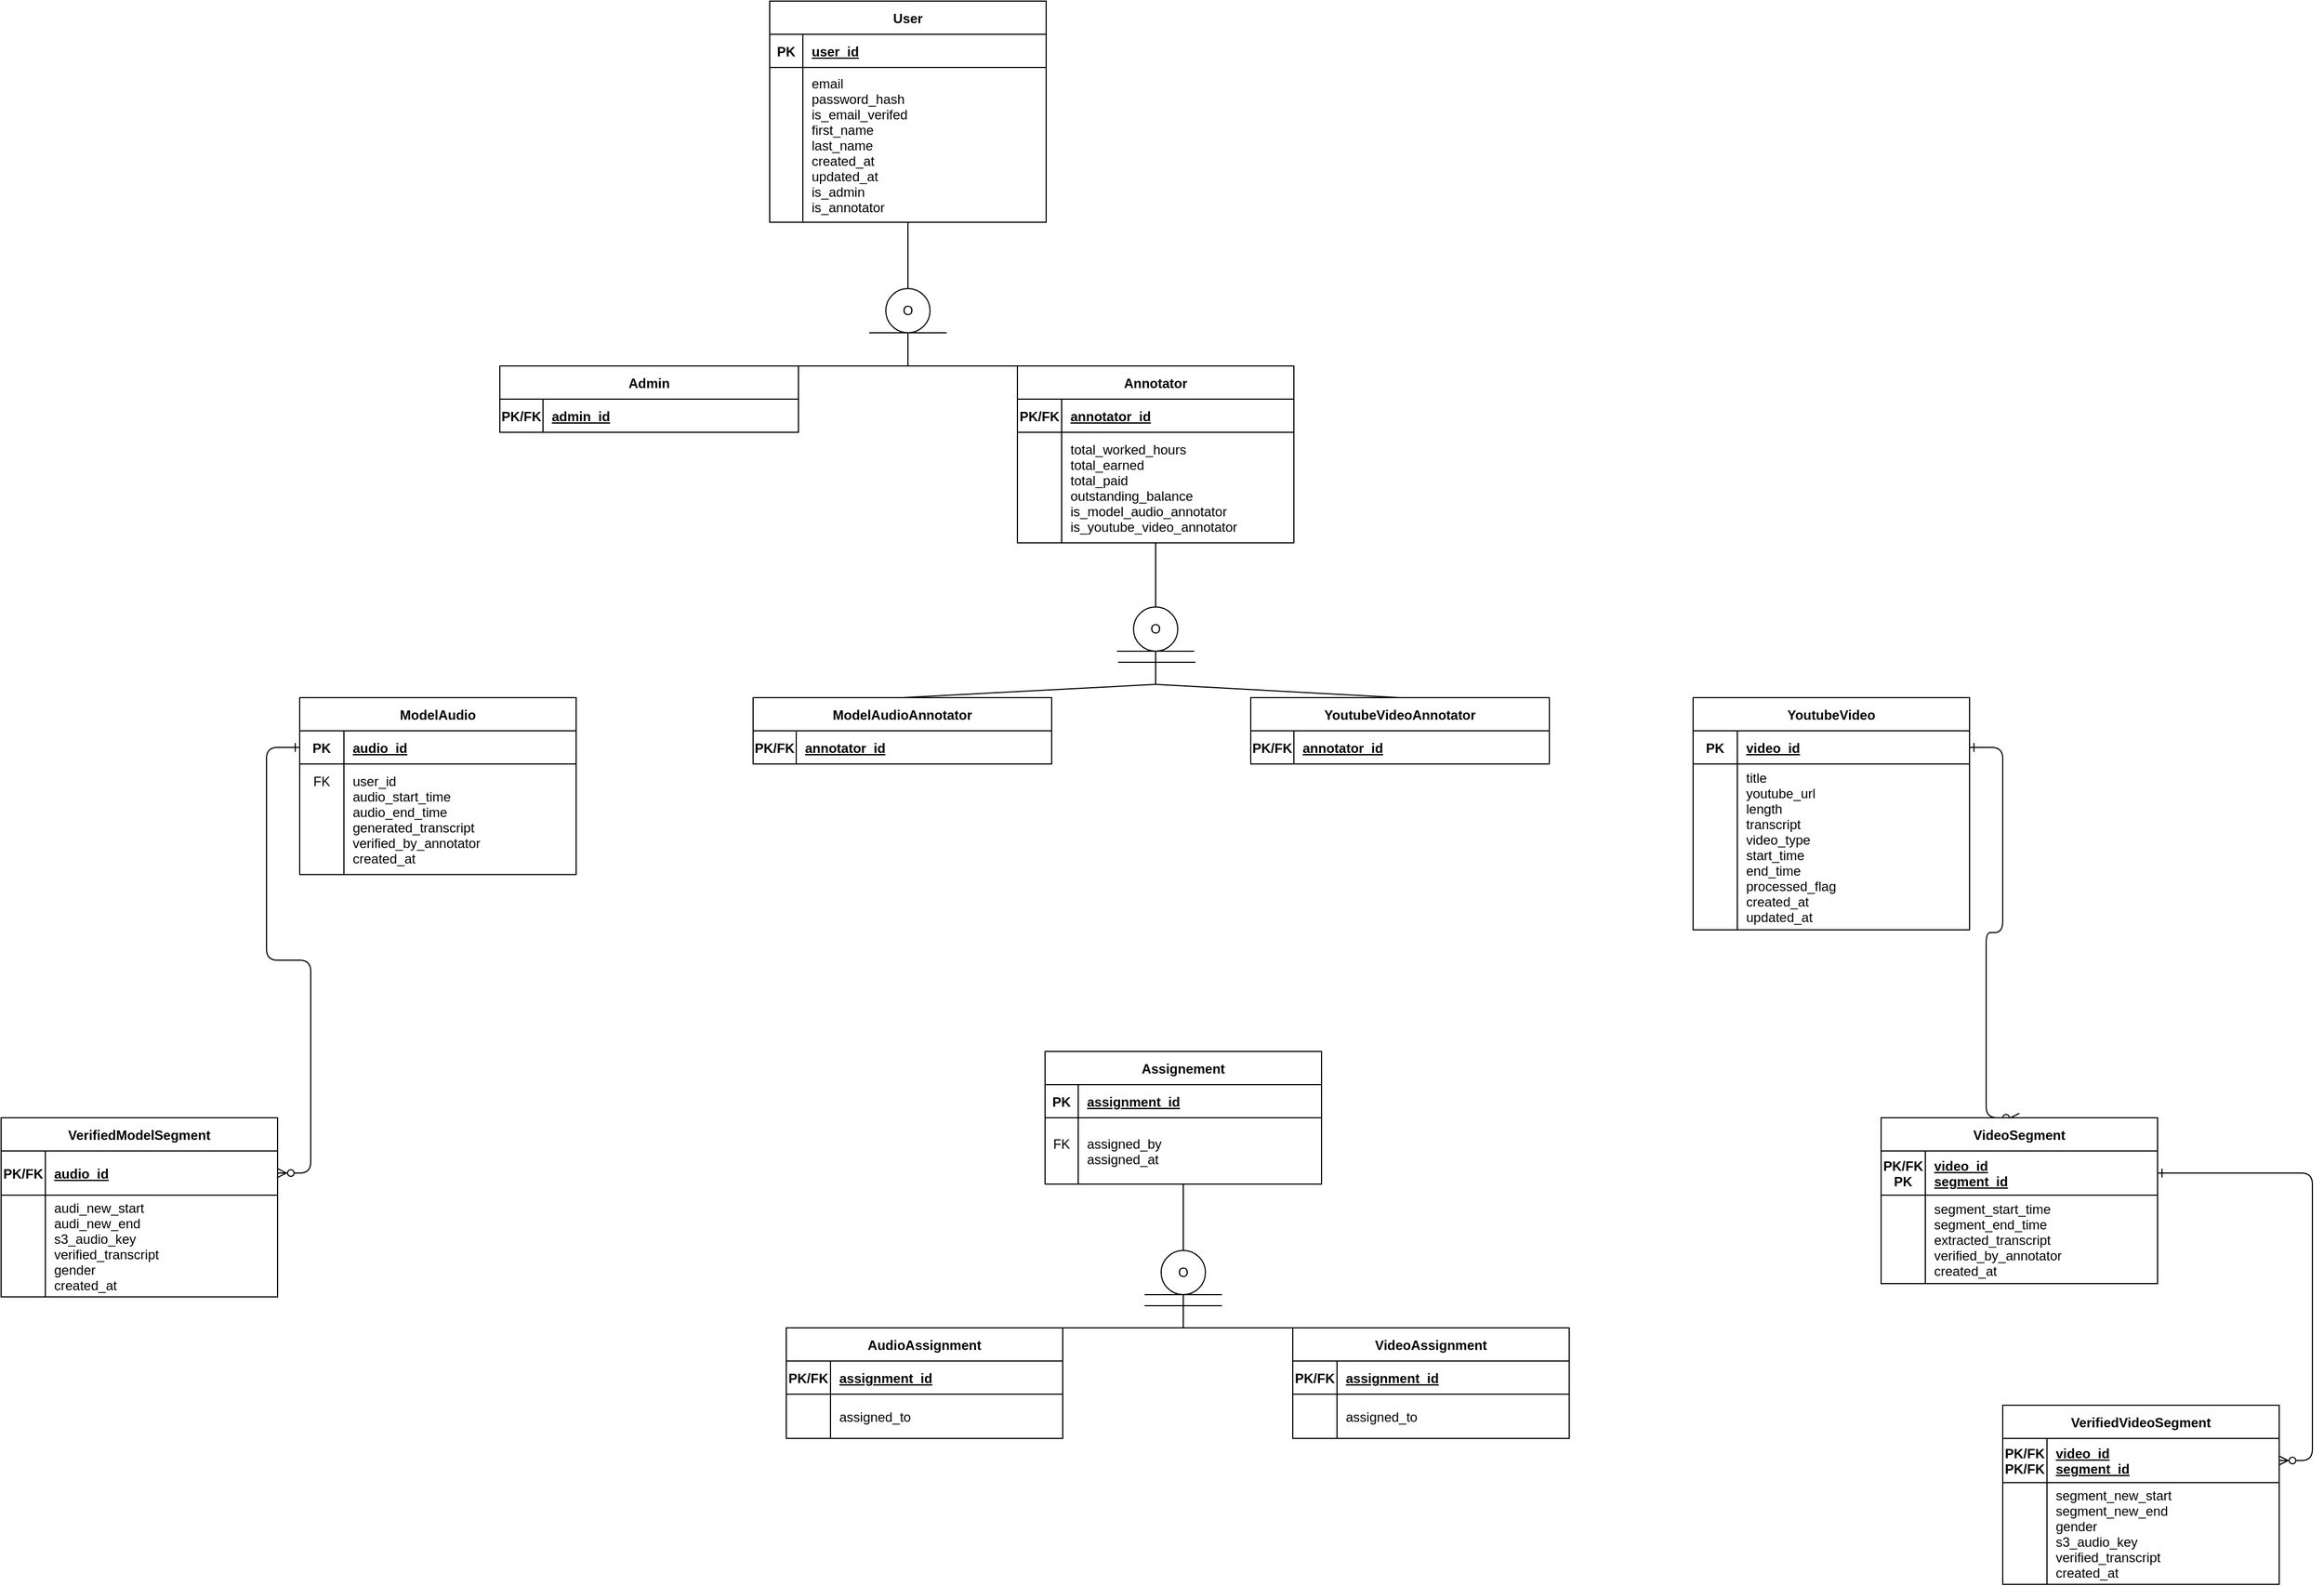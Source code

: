 <mxfile version="26.0.2">
  <diagram id="R2lEEEUBdFMjLlhIrx00" name="Page-1">
    <mxGraphModel dx="2233" dy="593" grid="1" gridSize="10" guides="1" tooltips="1" connect="1" arrows="1" fold="1" page="1" pageScale="1" pageWidth="850" pageHeight="1100" math="0" shadow="0" extFonts="Permanent Marker^https://fonts.googleapis.com/css?family=Permanent+Marker">
      <root>
        <mxCell id="0" />
        <mxCell id="1" parent="0" />
        <mxCell id="C-vyLk0tnHw3VtMMgP7b-2" value="Admin" style="shape=table;startSize=30;container=1;collapsible=1;childLayout=tableLayout;fixedRows=1;rowLines=0;fontStyle=1;align=center;resizeLast=1;" parent="1" vertex="1">
          <mxGeometry x="-29" y="430" width="270" height="60" as="geometry" />
        </mxCell>
        <mxCell id="C-vyLk0tnHw3VtMMgP7b-3" value="" style="shape=partialRectangle;collapsible=0;dropTarget=0;pointerEvents=0;fillColor=none;points=[[0,0.5],[1,0.5]];portConstraint=eastwest;top=0;left=0;right=0;bottom=1;" parent="C-vyLk0tnHw3VtMMgP7b-2" vertex="1">
          <mxGeometry y="30" width="270" height="30" as="geometry" />
        </mxCell>
        <mxCell id="C-vyLk0tnHw3VtMMgP7b-4" value="PK/FK" style="shape=partialRectangle;overflow=hidden;connectable=0;fillColor=none;top=0;left=0;bottom=0;right=0;fontStyle=1;" parent="C-vyLk0tnHw3VtMMgP7b-3" vertex="1">
          <mxGeometry width="39" height="30" as="geometry">
            <mxRectangle width="39" height="30" as="alternateBounds" />
          </mxGeometry>
        </mxCell>
        <mxCell id="C-vyLk0tnHw3VtMMgP7b-5" value="admin_id" style="shape=partialRectangle;overflow=hidden;connectable=0;fillColor=none;top=0;left=0;bottom=0;right=0;align=left;spacingLeft=6;fontStyle=5;" parent="C-vyLk0tnHw3VtMMgP7b-3" vertex="1">
          <mxGeometry x="39" width="231" height="30" as="geometry">
            <mxRectangle width="231" height="30" as="alternateBounds" />
          </mxGeometry>
        </mxCell>
        <mxCell id="C-vyLk0tnHw3VtMMgP7b-13" value="Annotator" style="shape=table;startSize=30;container=1;collapsible=1;childLayout=tableLayout;fixedRows=1;rowLines=0;fontStyle=1;align=center;resizeLast=1;" parent="1" vertex="1">
          <mxGeometry x="439" y="430" width="250" height="160" as="geometry" />
        </mxCell>
        <mxCell id="C-vyLk0tnHw3VtMMgP7b-14" value="" style="shape=partialRectangle;collapsible=0;dropTarget=0;pointerEvents=0;fillColor=none;points=[[0,0.5],[1,0.5]];portConstraint=eastwest;top=0;left=0;right=0;bottom=1;" parent="C-vyLk0tnHw3VtMMgP7b-13" vertex="1">
          <mxGeometry y="30" width="250" height="30" as="geometry" />
        </mxCell>
        <mxCell id="C-vyLk0tnHw3VtMMgP7b-15" value="PK/FK" style="shape=partialRectangle;overflow=hidden;connectable=0;fillColor=none;top=0;left=0;bottom=0;right=0;fontStyle=1;" parent="C-vyLk0tnHw3VtMMgP7b-14" vertex="1">
          <mxGeometry width="40" height="30" as="geometry">
            <mxRectangle width="40" height="30" as="alternateBounds" />
          </mxGeometry>
        </mxCell>
        <mxCell id="C-vyLk0tnHw3VtMMgP7b-16" value="annotator_id" style="shape=partialRectangle;overflow=hidden;connectable=0;fillColor=none;top=0;left=0;bottom=0;right=0;align=left;spacingLeft=6;fontStyle=5;" parent="C-vyLk0tnHw3VtMMgP7b-14" vertex="1">
          <mxGeometry x="40" width="210" height="30" as="geometry">
            <mxRectangle width="210" height="30" as="alternateBounds" />
          </mxGeometry>
        </mxCell>
        <mxCell id="C-vyLk0tnHw3VtMMgP7b-17" value="" style="shape=partialRectangle;collapsible=0;dropTarget=0;pointerEvents=0;fillColor=none;points=[[0,0.5],[1,0.5]];portConstraint=eastwest;top=0;left=0;right=0;bottom=0;" parent="C-vyLk0tnHw3VtMMgP7b-13" vertex="1">
          <mxGeometry y="60" width="250" height="100" as="geometry" />
        </mxCell>
        <mxCell id="C-vyLk0tnHw3VtMMgP7b-18" value="" style="shape=partialRectangle;overflow=hidden;connectable=0;fillColor=none;top=0;left=0;bottom=0;right=0;" parent="C-vyLk0tnHw3VtMMgP7b-17" vertex="1">
          <mxGeometry width="40" height="100" as="geometry">
            <mxRectangle width="40" height="100" as="alternateBounds" />
          </mxGeometry>
        </mxCell>
        <mxCell id="C-vyLk0tnHw3VtMMgP7b-19" value="total_worked_hours&#xa;total_earned&#xa;total_paid&#xa;outstanding_balance&#xa;is_model_audio_annotator&#xa;is_youtube_video_annotator" style="shape=partialRectangle;overflow=hidden;connectable=0;fillColor=none;top=0;left=0;bottom=0;right=0;align=left;spacingLeft=6;" parent="C-vyLk0tnHw3VtMMgP7b-17" vertex="1">
          <mxGeometry x="40" width="210" height="100" as="geometry">
            <mxRectangle width="210" height="100" as="alternateBounds" />
          </mxGeometry>
        </mxCell>
        <mxCell id="C-vyLk0tnHw3VtMMgP7b-23" value="User" style="shape=table;startSize=30;container=1;collapsible=1;childLayout=tableLayout;fixedRows=1;rowLines=0;fontStyle=1;align=center;resizeLast=1;" parent="1" vertex="1">
          <mxGeometry x="215" y="100" width="250" height="200" as="geometry" />
        </mxCell>
        <mxCell id="C-vyLk0tnHw3VtMMgP7b-24" value="" style="shape=partialRectangle;collapsible=0;dropTarget=0;pointerEvents=0;fillColor=none;points=[[0,0.5],[1,0.5]];portConstraint=eastwest;top=0;left=0;right=0;bottom=1;" parent="C-vyLk0tnHw3VtMMgP7b-23" vertex="1">
          <mxGeometry y="30" width="250" height="30" as="geometry" />
        </mxCell>
        <mxCell id="C-vyLk0tnHw3VtMMgP7b-25" value="PK" style="shape=partialRectangle;overflow=hidden;connectable=0;fillColor=none;top=0;left=0;bottom=0;right=0;fontStyle=1;" parent="C-vyLk0tnHw3VtMMgP7b-24" vertex="1">
          <mxGeometry width="30" height="30" as="geometry">
            <mxRectangle width="30" height="30" as="alternateBounds" />
          </mxGeometry>
        </mxCell>
        <mxCell id="C-vyLk0tnHw3VtMMgP7b-26" value="user_id" style="shape=partialRectangle;overflow=hidden;connectable=0;fillColor=none;top=0;left=0;bottom=0;right=0;align=left;spacingLeft=6;fontStyle=5;" parent="C-vyLk0tnHw3VtMMgP7b-24" vertex="1">
          <mxGeometry x="30" width="220" height="30" as="geometry">
            <mxRectangle width="220" height="30" as="alternateBounds" />
          </mxGeometry>
        </mxCell>
        <mxCell id="C-vyLk0tnHw3VtMMgP7b-27" value="" style="shape=partialRectangle;collapsible=0;dropTarget=0;pointerEvents=0;fillColor=none;points=[[0,0.5],[1,0.5]];portConstraint=eastwest;top=0;left=0;right=0;bottom=0;" parent="C-vyLk0tnHw3VtMMgP7b-23" vertex="1">
          <mxGeometry y="60" width="250" height="140" as="geometry" />
        </mxCell>
        <mxCell id="C-vyLk0tnHw3VtMMgP7b-28" value="" style="shape=partialRectangle;overflow=hidden;connectable=0;fillColor=none;top=0;left=0;bottom=0;right=0;" parent="C-vyLk0tnHw3VtMMgP7b-27" vertex="1">
          <mxGeometry width="30" height="140" as="geometry">
            <mxRectangle width="30" height="140" as="alternateBounds" />
          </mxGeometry>
        </mxCell>
        <mxCell id="C-vyLk0tnHw3VtMMgP7b-29" value="email&#xa;password_hash&#xa;is_email_verifed&#xa;first_name&#xa;last_name&#xa;created_at&#xa;updated_at&#xa;is_admin&#xa;is_annotator" style="shape=partialRectangle;overflow=hidden;connectable=0;fillColor=none;top=0;left=0;bottom=0;right=0;align=left;spacingLeft=6;" parent="C-vyLk0tnHw3VtMMgP7b-27" vertex="1">
          <mxGeometry x="30" width="220" height="140" as="geometry">
            <mxRectangle width="220" height="140" as="alternateBounds" />
          </mxGeometry>
        </mxCell>
        <mxCell id="YMVUFr-xR-va6R2m_7x8-7" value="" style="endArrow=none;html=1;rounded=0;exitX=0.5;exitY=0;exitDx=0;exitDy=0;" edge="1" parent="1" source="C-vyLk0tnHw3VtMMgP7b-2">
          <mxGeometry width="50" height="50" relative="1" as="geometry">
            <mxPoint x="380" y="370" as="sourcePoint" />
            <mxPoint x="340" y="302" as="targetPoint" />
            <Array as="points">
              <mxPoint x="340" y="430" />
            </Array>
          </mxGeometry>
        </mxCell>
        <mxCell id="YMVUFr-xR-va6R2m_7x8-8" value="" style="endArrow=none;html=1;rounded=0;exitX=0.5;exitY=0;exitDx=0;exitDy=0;" edge="1" parent="1">
          <mxGeometry width="50" height="50" relative="1" as="geometry">
            <mxPoint x="550" y="430" as="sourcePoint" />
            <mxPoint x="340" y="300" as="targetPoint" />
            <Array as="points">
              <mxPoint x="340" y="430" />
            </Array>
          </mxGeometry>
        </mxCell>
        <mxCell id="YMVUFr-xR-va6R2m_7x8-9" value="O" style="ellipse;whiteSpace=wrap;html=1;aspect=fixed;" vertex="1" parent="1">
          <mxGeometry x="320" y="360" width="40" height="40" as="geometry" />
        </mxCell>
        <mxCell id="YMVUFr-xR-va6R2m_7x8-17" value="" style="endArrow=none;html=1;rounded=0;" edge="1" parent="1">
          <mxGeometry width="50" height="50" relative="1" as="geometry">
            <mxPoint x="305" y="400" as="sourcePoint" />
            <mxPoint x="375" y="400" as="targetPoint" />
          </mxGeometry>
        </mxCell>
        <mxCell id="YMVUFr-xR-va6R2m_7x8-26" value="" style="endArrow=none;html=1;rounded=0;exitX=0.5;exitY=0;exitDx=0;exitDy=0;" edge="1" parent="1" source="YMVUFr-xR-va6R2m_7x8-46">
          <mxGeometry width="50" height="50" relative="1" as="geometry">
            <mxPoint x="335" y="730" as="sourcePoint" />
            <mxPoint x="564" y="590" as="targetPoint" />
            <Array as="points">
              <mxPoint x="564" y="718" />
            </Array>
          </mxGeometry>
        </mxCell>
        <mxCell id="YMVUFr-xR-va6R2m_7x8-27" value="" style="endArrow=none;html=1;rounded=0;exitX=0.5;exitY=0;exitDx=0;exitDy=0;" edge="1" parent="1" source="YMVUFr-xR-va6R2m_7x8-50">
          <mxGeometry width="50" height="50" relative="1" as="geometry">
            <mxPoint x="785" y="730" as="sourcePoint" />
            <mxPoint x="564" y="590" as="targetPoint" />
            <Array as="points">
              <mxPoint x="564" y="718" />
            </Array>
          </mxGeometry>
        </mxCell>
        <mxCell id="YMVUFr-xR-va6R2m_7x8-28" value="O" style="ellipse;whiteSpace=wrap;html=1;aspect=fixed;" vertex="1" parent="1">
          <mxGeometry x="544" y="648" width="40" height="40" as="geometry" />
        </mxCell>
        <mxCell id="YMVUFr-xR-va6R2m_7x8-29" value="" style="endArrow=none;html=1;rounded=0;" edge="1" parent="1">
          <mxGeometry width="50" height="50" relative="1" as="geometry">
            <mxPoint x="529" y="688" as="sourcePoint" />
            <mxPoint x="599" y="688" as="targetPoint" />
          </mxGeometry>
        </mxCell>
        <mxCell id="YMVUFr-xR-va6R2m_7x8-30" value="" style="endArrow=none;html=1;rounded=0;" edge="1" parent="1">
          <mxGeometry width="50" height="50" relative="1" as="geometry">
            <mxPoint x="530" y="698" as="sourcePoint" />
            <mxPoint x="600" y="698" as="targetPoint" />
          </mxGeometry>
        </mxCell>
        <mxCell id="YMVUFr-xR-va6R2m_7x8-46" value="ModelAudioAnnotator" style="shape=table;startSize=30;container=1;collapsible=1;childLayout=tableLayout;fixedRows=1;rowLines=0;fontStyle=1;align=center;resizeLast=1;" vertex="1" parent="1">
          <mxGeometry x="200" y="730" width="270" height="60" as="geometry" />
        </mxCell>
        <mxCell id="YMVUFr-xR-va6R2m_7x8-47" value="" style="shape=partialRectangle;collapsible=0;dropTarget=0;pointerEvents=0;fillColor=none;points=[[0,0.5],[1,0.5]];portConstraint=eastwest;top=0;left=0;right=0;bottom=1;" vertex="1" parent="YMVUFr-xR-va6R2m_7x8-46">
          <mxGeometry y="30" width="270" height="30" as="geometry" />
        </mxCell>
        <mxCell id="YMVUFr-xR-va6R2m_7x8-48" value="PK/FK" style="shape=partialRectangle;overflow=hidden;connectable=0;fillColor=none;top=0;left=0;bottom=0;right=0;fontStyle=1;" vertex="1" parent="YMVUFr-xR-va6R2m_7x8-47">
          <mxGeometry width="39" height="30" as="geometry">
            <mxRectangle width="39" height="30" as="alternateBounds" />
          </mxGeometry>
        </mxCell>
        <mxCell id="YMVUFr-xR-va6R2m_7x8-49" value="annotator_id" style="shape=partialRectangle;overflow=hidden;connectable=0;fillColor=none;top=0;left=0;bottom=0;right=0;align=left;spacingLeft=6;fontStyle=5;" vertex="1" parent="YMVUFr-xR-va6R2m_7x8-47">
          <mxGeometry x="39" width="231" height="30" as="geometry">
            <mxRectangle width="231" height="30" as="alternateBounds" />
          </mxGeometry>
        </mxCell>
        <mxCell id="YMVUFr-xR-va6R2m_7x8-50" value="YoutubeVideoAnnotator" style="shape=table;startSize=30;container=1;collapsible=1;childLayout=tableLayout;fixedRows=1;rowLines=0;fontStyle=1;align=center;resizeLast=1;" vertex="1" parent="1">
          <mxGeometry x="650" y="730" width="270" height="60" as="geometry" />
        </mxCell>
        <mxCell id="YMVUFr-xR-va6R2m_7x8-51" value="" style="shape=partialRectangle;collapsible=0;dropTarget=0;pointerEvents=0;fillColor=none;points=[[0,0.5],[1,0.5]];portConstraint=eastwest;top=0;left=0;right=0;bottom=1;" vertex="1" parent="YMVUFr-xR-va6R2m_7x8-50">
          <mxGeometry y="30" width="270" height="30" as="geometry" />
        </mxCell>
        <mxCell id="YMVUFr-xR-va6R2m_7x8-52" value="PK/FK" style="shape=partialRectangle;overflow=hidden;connectable=0;fillColor=none;top=0;left=0;bottom=0;right=0;fontStyle=1;" vertex="1" parent="YMVUFr-xR-va6R2m_7x8-51">
          <mxGeometry width="39" height="30" as="geometry">
            <mxRectangle width="39" height="30" as="alternateBounds" />
          </mxGeometry>
        </mxCell>
        <mxCell id="YMVUFr-xR-va6R2m_7x8-53" value="annotator_id" style="shape=partialRectangle;overflow=hidden;connectable=0;fillColor=none;top=0;left=0;bottom=0;right=0;align=left;spacingLeft=6;fontStyle=5;" vertex="1" parent="YMVUFr-xR-va6R2m_7x8-51">
          <mxGeometry x="39" width="231" height="30" as="geometry">
            <mxRectangle width="231" height="30" as="alternateBounds" />
          </mxGeometry>
        </mxCell>
        <mxCell id="YMVUFr-xR-va6R2m_7x8-55" value="" style="edgeStyle=entityRelationEdgeStyle;endArrow=ERzeroToMany;startArrow=ERone;endFill=1;startFill=0;entryX=0.5;entryY=0;entryDx=0;entryDy=0;exitX=1;exitY=0.5;exitDx=0;exitDy=0;" edge="1" parent="1" source="YMVUFr-xR-va6R2m_7x8-57" target="YMVUFr-xR-va6R2m_7x8-73">
          <mxGeometry width="100" height="100" relative="1" as="geometry">
            <mxPoint x="970" y="910" as="sourcePoint" />
            <mxPoint x="1050" y="940" as="targetPoint" />
            <Array as="points">
              <mxPoint x="1170" y="865" />
              <mxPoint x="1020" y="940" />
            </Array>
          </mxGeometry>
        </mxCell>
        <mxCell id="YMVUFr-xR-va6R2m_7x8-56" value="YoutubeVideo" style="shape=table;startSize=30;container=1;collapsible=1;childLayout=tableLayout;fixedRows=1;rowLines=0;fontStyle=1;align=center;resizeLast=1;" vertex="1" parent="1">
          <mxGeometry x="1050" y="730" width="250" height="210" as="geometry" />
        </mxCell>
        <mxCell id="YMVUFr-xR-va6R2m_7x8-57" value="" style="shape=partialRectangle;collapsible=0;dropTarget=0;pointerEvents=0;fillColor=none;points=[[0,0.5],[1,0.5]];portConstraint=eastwest;top=0;left=0;right=0;bottom=1;" vertex="1" parent="YMVUFr-xR-va6R2m_7x8-56">
          <mxGeometry y="30" width="250" height="30" as="geometry" />
        </mxCell>
        <mxCell id="YMVUFr-xR-va6R2m_7x8-58" value="PK" style="shape=partialRectangle;overflow=hidden;connectable=0;fillColor=none;top=0;left=0;bottom=0;right=0;fontStyle=1;" vertex="1" parent="YMVUFr-xR-va6R2m_7x8-57">
          <mxGeometry width="40" height="30" as="geometry">
            <mxRectangle width="40" height="30" as="alternateBounds" />
          </mxGeometry>
        </mxCell>
        <mxCell id="YMVUFr-xR-va6R2m_7x8-59" value="video_id" style="shape=partialRectangle;overflow=hidden;connectable=0;fillColor=none;top=0;left=0;bottom=0;right=0;align=left;spacingLeft=6;fontStyle=5;" vertex="1" parent="YMVUFr-xR-va6R2m_7x8-57">
          <mxGeometry x="40" width="210" height="30" as="geometry">
            <mxRectangle width="210" height="30" as="alternateBounds" />
          </mxGeometry>
        </mxCell>
        <mxCell id="YMVUFr-xR-va6R2m_7x8-60" value="" style="shape=partialRectangle;collapsible=0;dropTarget=0;pointerEvents=0;fillColor=none;points=[[0,0.5],[1,0.5]];portConstraint=eastwest;top=0;left=0;right=0;bottom=0;" vertex="1" parent="YMVUFr-xR-va6R2m_7x8-56">
          <mxGeometry y="60" width="250" height="150" as="geometry" />
        </mxCell>
        <mxCell id="YMVUFr-xR-va6R2m_7x8-61" value="" style="shape=partialRectangle;overflow=hidden;connectable=0;fillColor=none;top=0;left=0;bottom=0;right=0;" vertex="1" parent="YMVUFr-xR-va6R2m_7x8-60">
          <mxGeometry width="40" height="150" as="geometry">
            <mxRectangle width="40" height="150" as="alternateBounds" />
          </mxGeometry>
        </mxCell>
        <mxCell id="YMVUFr-xR-va6R2m_7x8-62" value="title&#xa;youtube_url&#xa;length&#xa;transcript&#xa;video_type&#xa;start_time&#xa;end_time&#xa;processed_flag&#xa;created_at&#xa;updated_at" style="shape=partialRectangle;overflow=hidden;connectable=0;fillColor=none;top=0;left=0;bottom=0;right=0;align=left;spacingLeft=6;" vertex="1" parent="YMVUFr-xR-va6R2m_7x8-60">
          <mxGeometry x="40" width="210" height="150" as="geometry">
            <mxRectangle width="210" height="150" as="alternateBounds" />
          </mxGeometry>
        </mxCell>
        <mxCell id="YMVUFr-xR-va6R2m_7x8-73" value="VideoSegment" style="shape=table;startSize=30;container=1;collapsible=1;childLayout=tableLayout;fixedRows=1;rowLines=0;fontStyle=1;align=center;resizeLast=1;" vertex="1" parent="1">
          <mxGeometry x="1220" y="1110" width="250" height="150.0" as="geometry" />
        </mxCell>
        <mxCell id="YMVUFr-xR-va6R2m_7x8-74" value="" style="shape=partialRectangle;collapsible=0;dropTarget=0;pointerEvents=0;fillColor=none;points=[[0,0.5],[1,0.5]];portConstraint=eastwest;top=0;left=0;right=0;bottom=1;" vertex="1" parent="YMVUFr-xR-va6R2m_7x8-73">
          <mxGeometry y="30" width="250" height="40" as="geometry" />
        </mxCell>
        <mxCell id="YMVUFr-xR-va6R2m_7x8-75" value="PK/FK&#xa;PK" style="shape=partialRectangle;overflow=hidden;connectable=0;fillColor=none;top=0;left=0;bottom=0;right=0;fontStyle=1;" vertex="1" parent="YMVUFr-xR-va6R2m_7x8-74">
          <mxGeometry width="40" height="40" as="geometry">
            <mxRectangle width="40" height="40" as="alternateBounds" />
          </mxGeometry>
        </mxCell>
        <mxCell id="YMVUFr-xR-va6R2m_7x8-76" value="video_id&#xa;segment_id" style="shape=partialRectangle;overflow=hidden;connectable=0;fillColor=none;top=0;left=0;bottom=0;right=0;align=left;spacingLeft=6;fontStyle=5;" vertex="1" parent="YMVUFr-xR-va6R2m_7x8-74">
          <mxGeometry x="40" width="210" height="40" as="geometry">
            <mxRectangle width="210" height="40" as="alternateBounds" />
          </mxGeometry>
        </mxCell>
        <mxCell id="YMVUFr-xR-va6R2m_7x8-77" value="" style="shape=partialRectangle;collapsible=0;dropTarget=0;pointerEvents=0;fillColor=none;points=[[0,0.5],[1,0.5]];portConstraint=eastwest;top=0;left=0;right=0;bottom=0;" vertex="1" parent="YMVUFr-xR-va6R2m_7x8-73">
          <mxGeometry y="70" width="250" height="80" as="geometry" />
        </mxCell>
        <mxCell id="YMVUFr-xR-va6R2m_7x8-78" value="" style="shape=partialRectangle;overflow=hidden;connectable=0;fillColor=none;top=0;left=0;bottom=0;right=0;" vertex="1" parent="YMVUFr-xR-va6R2m_7x8-77">
          <mxGeometry width="40" height="80" as="geometry">
            <mxRectangle width="40" height="80" as="alternateBounds" />
          </mxGeometry>
        </mxCell>
        <mxCell id="YMVUFr-xR-va6R2m_7x8-79" value="segment_start_time&#xa;segment_end_time&#xa;extracted_transcript&#xa;verified_by_annotator&#xa;created_at" style="shape=partialRectangle;overflow=hidden;connectable=0;fillColor=none;top=0;left=0;bottom=0;right=0;align=left;spacingLeft=6;" vertex="1" parent="YMVUFr-xR-va6R2m_7x8-77">
          <mxGeometry x="40" width="210" height="80" as="geometry">
            <mxRectangle width="210" height="80" as="alternateBounds" />
          </mxGeometry>
        </mxCell>
        <mxCell id="YMVUFr-xR-va6R2m_7x8-83" value="VerifiedVideoSegment" style="shape=table;startSize=30;container=1;collapsible=1;childLayout=tableLayout;fixedRows=1;rowLines=0;fontStyle=1;align=center;resizeLast=1;" vertex="1" parent="1">
          <mxGeometry x="1330" y="1370" width="250" height="162" as="geometry" />
        </mxCell>
        <mxCell id="YMVUFr-xR-va6R2m_7x8-84" value="" style="shape=partialRectangle;collapsible=0;dropTarget=0;pointerEvents=0;fillColor=none;points=[[0,0.5],[1,0.5]];portConstraint=eastwest;top=0;left=0;right=0;bottom=1;" vertex="1" parent="YMVUFr-xR-va6R2m_7x8-83">
          <mxGeometry y="30" width="250" height="40" as="geometry" />
        </mxCell>
        <mxCell id="YMVUFr-xR-va6R2m_7x8-85" value="PK/FK&#xa;PK/FK" style="shape=partialRectangle;overflow=hidden;connectable=0;fillColor=none;top=0;left=0;bottom=0;right=0;fontStyle=1;" vertex="1" parent="YMVUFr-xR-va6R2m_7x8-84">
          <mxGeometry width="40" height="40" as="geometry">
            <mxRectangle width="40" height="40" as="alternateBounds" />
          </mxGeometry>
        </mxCell>
        <mxCell id="YMVUFr-xR-va6R2m_7x8-86" value="video_id&#xa;segment_id" style="shape=partialRectangle;overflow=hidden;connectable=0;fillColor=none;top=0;left=0;bottom=0;right=0;align=left;spacingLeft=6;fontStyle=5;" vertex="1" parent="YMVUFr-xR-va6R2m_7x8-84">
          <mxGeometry x="40" width="210" height="40" as="geometry">
            <mxRectangle width="210" height="40" as="alternateBounds" />
          </mxGeometry>
        </mxCell>
        <mxCell id="YMVUFr-xR-va6R2m_7x8-87" value="" style="shape=partialRectangle;collapsible=0;dropTarget=0;pointerEvents=0;fillColor=none;points=[[0,0.5],[1,0.5]];portConstraint=eastwest;top=0;left=0;right=0;bottom=0;" vertex="1" parent="YMVUFr-xR-va6R2m_7x8-83">
          <mxGeometry y="70" width="250" height="92" as="geometry" />
        </mxCell>
        <mxCell id="YMVUFr-xR-va6R2m_7x8-88" value="" style="shape=partialRectangle;overflow=hidden;connectable=0;fillColor=none;top=0;left=0;bottom=0;right=0;" vertex="1" parent="YMVUFr-xR-va6R2m_7x8-87">
          <mxGeometry width="40" height="92" as="geometry">
            <mxRectangle width="40" height="92" as="alternateBounds" />
          </mxGeometry>
        </mxCell>
        <mxCell id="YMVUFr-xR-va6R2m_7x8-89" value="segment_new_start&#xa;segment_new_end&#xa;gender&#xa;s3_audio_key&#xa;verified_transcript&#xa;created_at" style="shape=partialRectangle;overflow=hidden;connectable=0;fillColor=none;top=0;left=0;bottom=0;right=0;align=left;spacingLeft=6;" vertex="1" parent="YMVUFr-xR-va6R2m_7x8-87">
          <mxGeometry x="40" width="210" height="92" as="geometry">
            <mxRectangle width="210" height="92" as="alternateBounds" />
          </mxGeometry>
        </mxCell>
        <mxCell id="YMVUFr-xR-va6R2m_7x8-90" value="" style="edgeStyle=entityRelationEdgeStyle;endArrow=ERzeroToMany;startArrow=ERone;endFill=1;startFill=0;exitX=1;exitY=0.5;exitDx=0;exitDy=0;" edge="1" parent="1" target="YMVUFr-xR-va6R2m_7x8-84">
          <mxGeometry width="100" height="100" relative="1" as="geometry">
            <mxPoint x="1470" y="1160" as="sourcePoint" />
            <mxPoint x="1515" y="1495" as="targetPoint" />
            <Array as="points">
              <mxPoint x="1340" y="1250" />
              <mxPoint x="1190" y="1325" />
            </Array>
          </mxGeometry>
        </mxCell>
        <mxCell id="YMVUFr-xR-va6R2m_7x8-92" value="ModelAudio" style="shape=table;startSize=30;container=1;collapsible=1;childLayout=tableLayout;fixedRows=1;rowLines=0;fontStyle=1;align=center;resizeLast=1;" vertex="1" parent="1">
          <mxGeometry x="-210" y="730" width="250" height="160" as="geometry" />
        </mxCell>
        <mxCell id="YMVUFr-xR-va6R2m_7x8-93" value="" style="shape=partialRectangle;collapsible=0;dropTarget=0;pointerEvents=0;fillColor=none;points=[[0,0.5],[1,0.5]];portConstraint=eastwest;top=0;left=0;right=0;bottom=1;" vertex="1" parent="YMVUFr-xR-va6R2m_7x8-92">
          <mxGeometry y="30" width="250" height="30" as="geometry" />
        </mxCell>
        <mxCell id="YMVUFr-xR-va6R2m_7x8-94" value="PK" style="shape=partialRectangle;overflow=hidden;connectable=0;fillColor=none;top=0;left=0;bottom=0;right=0;fontStyle=1;" vertex="1" parent="YMVUFr-xR-va6R2m_7x8-93">
          <mxGeometry width="40" height="30" as="geometry">
            <mxRectangle width="40" height="30" as="alternateBounds" />
          </mxGeometry>
        </mxCell>
        <mxCell id="YMVUFr-xR-va6R2m_7x8-95" value="audio_id" style="shape=partialRectangle;overflow=hidden;connectable=0;fillColor=none;top=0;left=0;bottom=0;right=0;align=left;spacingLeft=6;fontStyle=5;" vertex="1" parent="YMVUFr-xR-va6R2m_7x8-93">
          <mxGeometry x="40" width="210" height="30" as="geometry">
            <mxRectangle width="210" height="30" as="alternateBounds" />
          </mxGeometry>
        </mxCell>
        <mxCell id="YMVUFr-xR-va6R2m_7x8-96" value="" style="shape=partialRectangle;collapsible=0;dropTarget=0;pointerEvents=0;fillColor=none;points=[[0,0.5],[1,0.5]];portConstraint=eastwest;top=0;left=0;right=0;bottom=0;" vertex="1" parent="YMVUFr-xR-va6R2m_7x8-92">
          <mxGeometry y="60" width="250" height="100" as="geometry" />
        </mxCell>
        <mxCell id="YMVUFr-xR-va6R2m_7x8-97" value="FK&#xa;&#xa;&#xa;&#xa;&#xa;" style="shape=partialRectangle;overflow=hidden;connectable=0;fillColor=none;top=0;left=0;bottom=0;right=0;" vertex="1" parent="YMVUFr-xR-va6R2m_7x8-96">
          <mxGeometry width="40" height="100" as="geometry">
            <mxRectangle width="40" height="100" as="alternateBounds" />
          </mxGeometry>
        </mxCell>
        <mxCell id="YMVUFr-xR-va6R2m_7x8-98" value="user_id&#xa;audio_start_time&#xa;audio_end_time&#xa;generated_transcript&#xa;verified_by_annotator&#xa;created_at" style="shape=partialRectangle;overflow=hidden;connectable=0;fillColor=none;top=0;left=0;bottom=0;right=0;align=left;spacingLeft=6;" vertex="1" parent="YMVUFr-xR-va6R2m_7x8-96">
          <mxGeometry x="40" width="210" height="100" as="geometry">
            <mxRectangle width="210" height="100" as="alternateBounds" />
          </mxGeometry>
        </mxCell>
        <mxCell id="YMVUFr-xR-va6R2m_7x8-106" value="VerifiedModelSegment" style="shape=table;startSize=30;container=1;collapsible=1;childLayout=tableLayout;fixedRows=1;rowLines=0;fontStyle=1;align=center;resizeLast=1;" vertex="1" parent="1">
          <mxGeometry x="-480" y="1110" width="250" height="162" as="geometry" />
        </mxCell>
        <mxCell id="YMVUFr-xR-va6R2m_7x8-107" value="" style="shape=partialRectangle;collapsible=0;dropTarget=0;pointerEvents=0;fillColor=none;points=[[0,0.5],[1,0.5]];portConstraint=eastwest;top=0;left=0;right=0;bottom=1;" vertex="1" parent="YMVUFr-xR-va6R2m_7x8-106">
          <mxGeometry y="30" width="250" height="40" as="geometry" />
        </mxCell>
        <mxCell id="YMVUFr-xR-va6R2m_7x8-108" value="PK/FK" style="shape=partialRectangle;overflow=hidden;connectable=0;fillColor=none;top=0;left=0;bottom=0;right=0;fontStyle=1;" vertex="1" parent="YMVUFr-xR-va6R2m_7x8-107">
          <mxGeometry width="40" height="40" as="geometry">
            <mxRectangle width="40" height="40" as="alternateBounds" />
          </mxGeometry>
        </mxCell>
        <mxCell id="YMVUFr-xR-va6R2m_7x8-109" value="audio_id" style="shape=partialRectangle;overflow=hidden;connectable=0;fillColor=none;top=0;left=0;bottom=0;right=0;align=left;spacingLeft=6;fontStyle=5;" vertex="1" parent="YMVUFr-xR-va6R2m_7x8-107">
          <mxGeometry x="40" width="210" height="40" as="geometry">
            <mxRectangle width="210" height="40" as="alternateBounds" />
          </mxGeometry>
        </mxCell>
        <mxCell id="YMVUFr-xR-va6R2m_7x8-110" value="" style="shape=partialRectangle;collapsible=0;dropTarget=0;pointerEvents=0;fillColor=none;points=[[0,0.5],[1,0.5]];portConstraint=eastwest;top=0;left=0;right=0;bottom=0;" vertex="1" parent="YMVUFr-xR-va6R2m_7x8-106">
          <mxGeometry y="70" width="250" height="92" as="geometry" />
        </mxCell>
        <mxCell id="YMVUFr-xR-va6R2m_7x8-111" value="" style="shape=partialRectangle;overflow=hidden;connectable=0;fillColor=none;top=0;left=0;bottom=0;right=0;" vertex="1" parent="YMVUFr-xR-va6R2m_7x8-110">
          <mxGeometry width="40" height="92" as="geometry">
            <mxRectangle width="40" height="92" as="alternateBounds" />
          </mxGeometry>
        </mxCell>
        <mxCell id="YMVUFr-xR-va6R2m_7x8-112" value="audi_new_start&#xa;audi_new_end&#xa;s3_audio_key&#xa;verified_transcript&#xa;gender&#xa;created_at" style="shape=partialRectangle;overflow=hidden;connectable=0;fillColor=none;top=0;left=0;bottom=0;right=0;align=left;spacingLeft=6;" vertex="1" parent="YMVUFr-xR-va6R2m_7x8-110">
          <mxGeometry x="40" width="210" height="92" as="geometry">
            <mxRectangle width="210" height="92" as="alternateBounds" />
          </mxGeometry>
        </mxCell>
        <mxCell id="YMVUFr-xR-va6R2m_7x8-113" value="" style="edgeStyle=entityRelationEdgeStyle;endArrow=ERzeroToMany;startArrow=ERone;endFill=1;startFill=0;exitX=0;exitY=0.5;exitDx=0;exitDy=0;" edge="1" parent="1" target="YMVUFr-xR-va6R2m_7x8-107" source="YMVUFr-xR-va6R2m_7x8-93">
          <mxGeometry width="100" height="100" relative="1" as="geometry">
            <mxPoint x="-240" y="1110" as="sourcePoint" />
            <mxPoint x="255" y="1495" as="targetPoint" />
            <Array as="points">
              <mxPoint x="80" y="1250" />
              <mxPoint x="-70" y="1325" />
            </Array>
          </mxGeometry>
        </mxCell>
        <mxCell id="YMVUFr-xR-va6R2m_7x8-143" value="VideoAssignment" style="shape=table;startSize=30;container=1;collapsible=1;childLayout=tableLayout;fixedRows=1;rowLines=0;fontStyle=1;align=center;resizeLast=1;" vertex="1" parent="1">
          <mxGeometry x="688" y="1300" width="250" height="100" as="geometry" />
        </mxCell>
        <mxCell id="YMVUFr-xR-va6R2m_7x8-144" value="" style="shape=partialRectangle;collapsible=0;dropTarget=0;pointerEvents=0;fillColor=none;points=[[0,0.5],[1,0.5]];portConstraint=eastwest;top=0;left=0;right=0;bottom=1;" vertex="1" parent="YMVUFr-xR-va6R2m_7x8-143">
          <mxGeometry y="30" width="250" height="30" as="geometry" />
        </mxCell>
        <mxCell id="YMVUFr-xR-va6R2m_7x8-145" value="PK/FK" style="shape=partialRectangle;overflow=hidden;connectable=0;fillColor=none;top=0;left=0;bottom=0;right=0;fontStyle=1;" vertex="1" parent="YMVUFr-xR-va6R2m_7x8-144">
          <mxGeometry width="40" height="30" as="geometry">
            <mxRectangle width="40" height="30" as="alternateBounds" />
          </mxGeometry>
        </mxCell>
        <mxCell id="YMVUFr-xR-va6R2m_7x8-146" value="assignment_id" style="shape=partialRectangle;overflow=hidden;connectable=0;fillColor=none;top=0;left=0;bottom=0;right=0;align=left;spacingLeft=6;fontStyle=5;" vertex="1" parent="YMVUFr-xR-va6R2m_7x8-144">
          <mxGeometry x="40" width="210" height="30" as="geometry">
            <mxRectangle width="210" height="30" as="alternateBounds" />
          </mxGeometry>
        </mxCell>
        <mxCell id="YMVUFr-xR-va6R2m_7x8-147" value="" style="shape=partialRectangle;collapsible=0;dropTarget=0;pointerEvents=0;fillColor=none;points=[[0,0.5],[1,0.5]];portConstraint=eastwest;top=0;left=0;right=0;bottom=0;" vertex="1" parent="YMVUFr-xR-va6R2m_7x8-143">
          <mxGeometry y="60" width="250" height="40" as="geometry" />
        </mxCell>
        <mxCell id="YMVUFr-xR-va6R2m_7x8-148" value="" style="shape=partialRectangle;overflow=hidden;connectable=0;fillColor=none;top=0;left=0;bottom=0;right=0;" vertex="1" parent="YMVUFr-xR-va6R2m_7x8-147">
          <mxGeometry width="40" height="40" as="geometry">
            <mxRectangle width="40" height="40" as="alternateBounds" />
          </mxGeometry>
        </mxCell>
        <mxCell id="YMVUFr-xR-va6R2m_7x8-149" value="assigned_to" style="shape=partialRectangle;overflow=hidden;connectable=0;fillColor=none;top=0;left=0;bottom=0;right=0;align=left;spacingLeft=6;" vertex="1" parent="YMVUFr-xR-va6R2m_7x8-147">
          <mxGeometry x="40" width="210" height="40" as="geometry">
            <mxRectangle width="210" height="40" as="alternateBounds" />
          </mxGeometry>
        </mxCell>
        <mxCell id="YMVUFr-xR-va6R2m_7x8-150" value="Assignement" style="shape=table;startSize=30;container=1;collapsible=1;childLayout=tableLayout;fixedRows=1;rowLines=0;fontStyle=1;align=center;resizeLast=1;" vertex="1" parent="1">
          <mxGeometry x="464" y="1050" width="250" height="120" as="geometry" />
        </mxCell>
        <mxCell id="YMVUFr-xR-va6R2m_7x8-151" value="" style="shape=partialRectangle;collapsible=0;dropTarget=0;pointerEvents=0;fillColor=none;points=[[0,0.5],[1,0.5]];portConstraint=eastwest;top=0;left=0;right=0;bottom=1;" vertex="1" parent="YMVUFr-xR-va6R2m_7x8-150">
          <mxGeometry y="30" width="250" height="30" as="geometry" />
        </mxCell>
        <mxCell id="YMVUFr-xR-va6R2m_7x8-152" value="PK" style="shape=partialRectangle;overflow=hidden;connectable=0;fillColor=none;top=0;left=0;bottom=0;right=0;fontStyle=1;" vertex="1" parent="YMVUFr-xR-va6R2m_7x8-151">
          <mxGeometry width="30" height="30" as="geometry">
            <mxRectangle width="30" height="30" as="alternateBounds" />
          </mxGeometry>
        </mxCell>
        <mxCell id="YMVUFr-xR-va6R2m_7x8-153" value="assignment_id" style="shape=partialRectangle;overflow=hidden;connectable=0;fillColor=none;top=0;left=0;bottom=0;right=0;align=left;spacingLeft=6;fontStyle=5;" vertex="1" parent="YMVUFr-xR-va6R2m_7x8-151">
          <mxGeometry x="30" width="220" height="30" as="geometry">
            <mxRectangle width="220" height="30" as="alternateBounds" />
          </mxGeometry>
        </mxCell>
        <mxCell id="YMVUFr-xR-va6R2m_7x8-154" value="" style="shape=partialRectangle;collapsible=0;dropTarget=0;pointerEvents=0;fillColor=none;points=[[0,0.5],[1,0.5]];portConstraint=eastwest;top=0;left=0;right=0;bottom=0;" vertex="1" parent="YMVUFr-xR-va6R2m_7x8-150">
          <mxGeometry y="60" width="250" height="60" as="geometry" />
        </mxCell>
        <mxCell id="YMVUFr-xR-va6R2m_7x8-155" value="FK&#xa;" style="shape=partialRectangle;overflow=hidden;connectable=0;fillColor=none;top=0;left=0;bottom=0;right=0;" vertex="1" parent="YMVUFr-xR-va6R2m_7x8-154">
          <mxGeometry width="30" height="60" as="geometry">
            <mxRectangle width="30" height="60" as="alternateBounds" />
          </mxGeometry>
        </mxCell>
        <mxCell id="YMVUFr-xR-va6R2m_7x8-156" value="assigned_by&#xa;assigned_at" style="shape=partialRectangle;overflow=hidden;connectable=0;fillColor=none;top=0;left=0;bottom=0;right=0;align=left;spacingLeft=6;" vertex="1" parent="YMVUFr-xR-va6R2m_7x8-154">
          <mxGeometry x="30" width="220" height="60" as="geometry">
            <mxRectangle width="220" height="60" as="alternateBounds" />
          </mxGeometry>
        </mxCell>
        <mxCell id="YMVUFr-xR-va6R2m_7x8-157" value="" style="endArrow=none;html=1;rounded=0;exitX=0.5;exitY=0;exitDx=0;exitDy=0;" edge="1" parent="1">
          <mxGeometry width="50" height="50" relative="1" as="geometry">
            <mxPoint x="355" y="1300" as="sourcePoint" />
            <mxPoint x="589" y="1172" as="targetPoint" />
            <Array as="points">
              <mxPoint x="589" y="1300" />
            </Array>
          </mxGeometry>
        </mxCell>
        <mxCell id="YMVUFr-xR-va6R2m_7x8-158" value="" style="endArrow=none;html=1;rounded=0;exitX=0.5;exitY=0;exitDx=0;exitDy=0;" edge="1" parent="1">
          <mxGeometry width="50" height="50" relative="1" as="geometry">
            <mxPoint x="799" y="1300" as="sourcePoint" />
            <mxPoint x="589" y="1170" as="targetPoint" />
            <Array as="points">
              <mxPoint x="589" y="1300" />
            </Array>
          </mxGeometry>
        </mxCell>
        <mxCell id="YMVUFr-xR-va6R2m_7x8-159" value="O" style="ellipse;whiteSpace=wrap;html=1;aspect=fixed;" vertex="1" parent="1">
          <mxGeometry x="569" y="1230" width="40" height="40" as="geometry" />
        </mxCell>
        <mxCell id="YMVUFr-xR-va6R2m_7x8-160" value="" style="endArrow=none;html=1;rounded=0;" edge="1" parent="1">
          <mxGeometry width="50" height="50" relative="1" as="geometry">
            <mxPoint x="554" y="1270" as="sourcePoint" />
            <mxPoint x="624" y="1270" as="targetPoint" />
          </mxGeometry>
        </mxCell>
        <mxCell id="YMVUFr-xR-va6R2m_7x8-161" value="" style="endArrow=none;html=1;rounded=0;" edge="1" parent="1">
          <mxGeometry width="50" height="50" relative="1" as="geometry">
            <mxPoint x="554" y="1280" as="sourcePoint" />
            <mxPoint x="624" y="1280" as="targetPoint" />
          </mxGeometry>
        </mxCell>
        <mxCell id="YMVUFr-xR-va6R2m_7x8-162" value="AudioAssignment" style="shape=table;startSize=30;container=1;collapsible=1;childLayout=tableLayout;fixedRows=1;rowLines=0;fontStyle=1;align=center;resizeLast=1;" vertex="1" parent="1">
          <mxGeometry x="230" y="1300" width="250" height="100" as="geometry" />
        </mxCell>
        <mxCell id="YMVUFr-xR-va6R2m_7x8-163" value="" style="shape=partialRectangle;collapsible=0;dropTarget=0;pointerEvents=0;fillColor=none;points=[[0,0.5],[1,0.5]];portConstraint=eastwest;top=0;left=0;right=0;bottom=1;" vertex="1" parent="YMVUFr-xR-va6R2m_7x8-162">
          <mxGeometry y="30" width="250" height="30" as="geometry" />
        </mxCell>
        <mxCell id="YMVUFr-xR-va6R2m_7x8-164" value="PK/FK" style="shape=partialRectangle;overflow=hidden;connectable=0;fillColor=none;top=0;left=0;bottom=0;right=0;fontStyle=1;" vertex="1" parent="YMVUFr-xR-va6R2m_7x8-163">
          <mxGeometry width="40" height="30" as="geometry">
            <mxRectangle width="40" height="30" as="alternateBounds" />
          </mxGeometry>
        </mxCell>
        <mxCell id="YMVUFr-xR-va6R2m_7x8-165" value="assignment_id" style="shape=partialRectangle;overflow=hidden;connectable=0;fillColor=none;top=0;left=0;bottom=0;right=0;align=left;spacingLeft=6;fontStyle=5;" vertex="1" parent="YMVUFr-xR-va6R2m_7x8-163">
          <mxGeometry x="40" width="210" height="30" as="geometry">
            <mxRectangle width="210" height="30" as="alternateBounds" />
          </mxGeometry>
        </mxCell>
        <mxCell id="YMVUFr-xR-va6R2m_7x8-166" value="" style="shape=partialRectangle;collapsible=0;dropTarget=0;pointerEvents=0;fillColor=none;points=[[0,0.5],[1,0.5]];portConstraint=eastwest;top=0;left=0;right=0;bottom=0;" vertex="1" parent="YMVUFr-xR-va6R2m_7x8-162">
          <mxGeometry y="60" width="250" height="40" as="geometry" />
        </mxCell>
        <mxCell id="YMVUFr-xR-va6R2m_7x8-167" value="" style="shape=partialRectangle;overflow=hidden;connectable=0;fillColor=none;top=0;left=0;bottom=0;right=0;" vertex="1" parent="YMVUFr-xR-va6R2m_7x8-166">
          <mxGeometry width="40" height="40" as="geometry">
            <mxRectangle width="40" height="40" as="alternateBounds" />
          </mxGeometry>
        </mxCell>
        <mxCell id="YMVUFr-xR-va6R2m_7x8-168" value="assigned_to" style="shape=partialRectangle;overflow=hidden;connectable=0;fillColor=none;top=0;left=0;bottom=0;right=0;align=left;spacingLeft=6;" vertex="1" parent="YMVUFr-xR-va6R2m_7x8-166">
          <mxGeometry x="40" width="210" height="40" as="geometry">
            <mxRectangle width="210" height="40" as="alternateBounds" />
          </mxGeometry>
        </mxCell>
      </root>
    </mxGraphModel>
  </diagram>
</mxfile>
